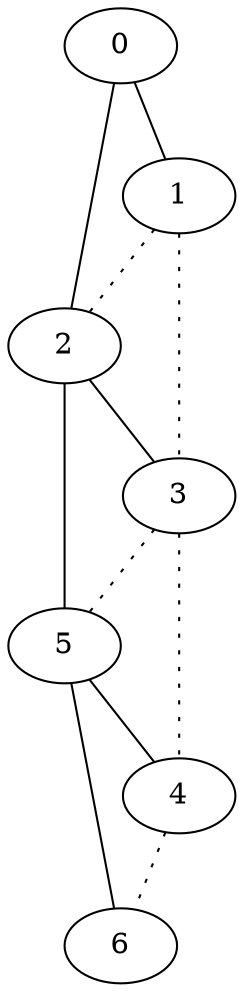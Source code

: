 strict graph G {
0--1;
0--2;
1--0;
2--0;
2--3;
2--5;
3--2;
5--2;
5--4;
5--6;
4--5;
6--5;
1--3[style=dotted];
1--2[style=dotted];
3--4[style=dotted];
3--5[style=dotted];
4--6[style=dotted];
}
